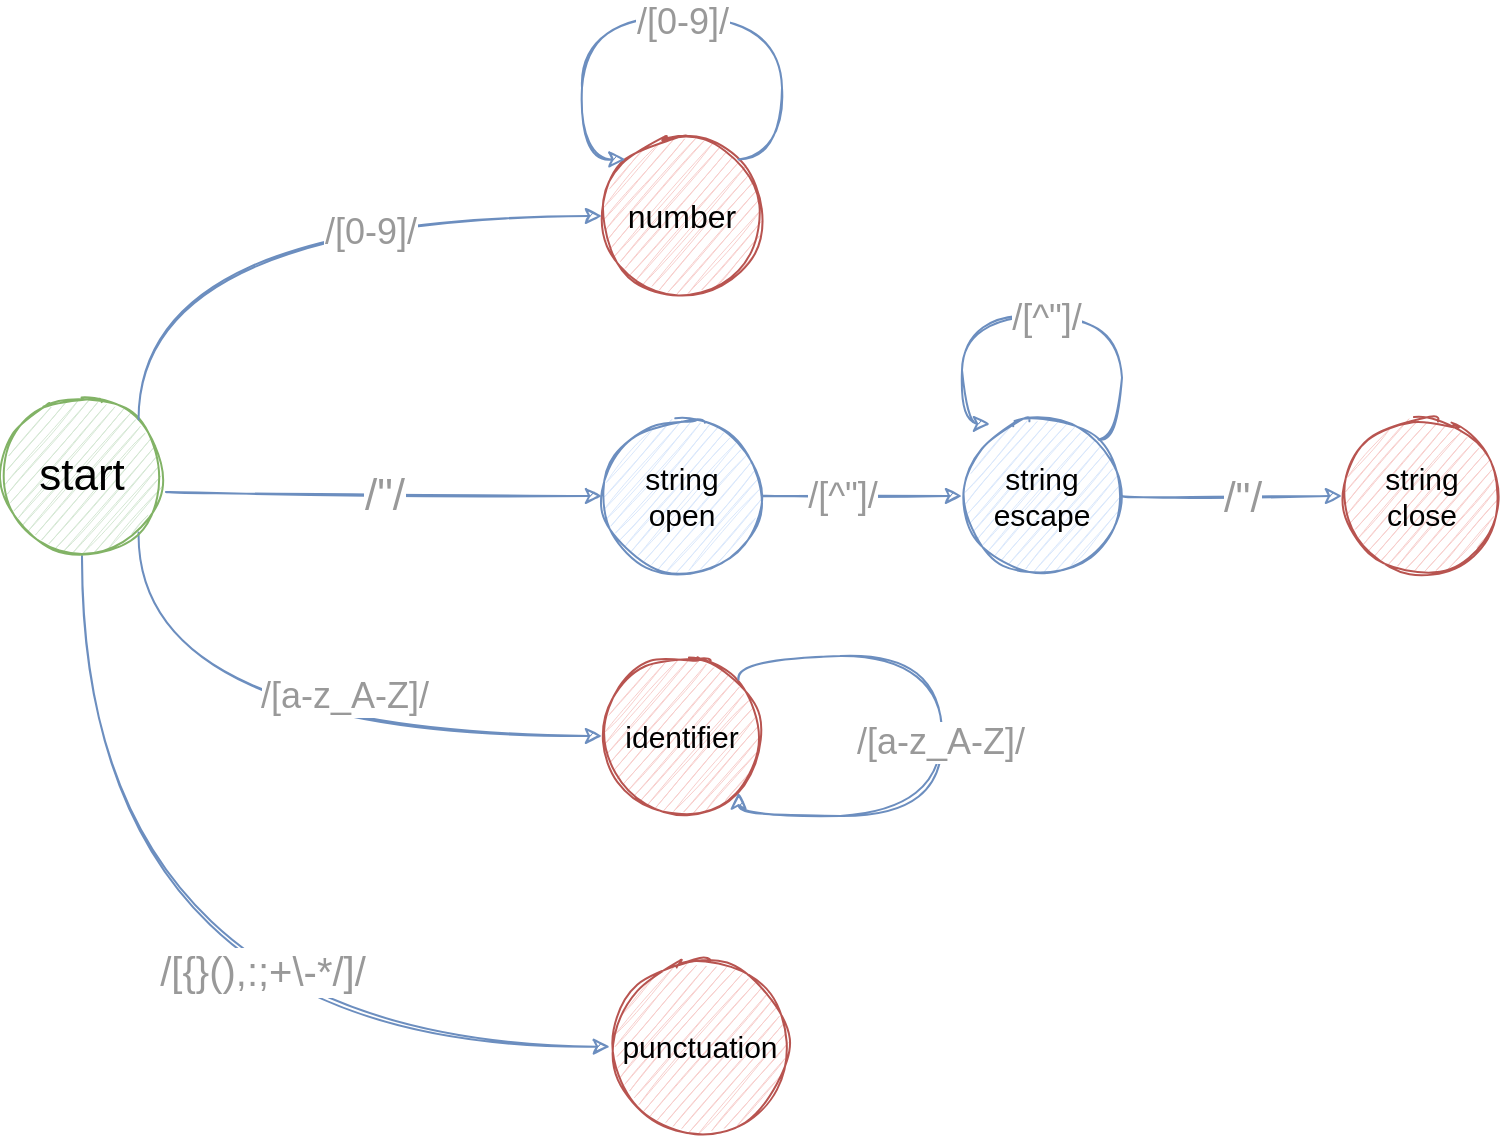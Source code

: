<mxfile version="16.0.2" type="device"><diagram id="0in_wvWLgcEVnxMpgPNt" name="第 1 页"><mxGraphModel dx="946" dy="672" grid="1" gridSize="10" guides="1" tooltips="1" connect="1" arrows="1" fold="1" page="1" pageScale="1" pageWidth="1169" pageHeight="1654" math="0" shadow="0"><root><mxCell id="0"/><mxCell id="1" parent="0"/><mxCell id="G8sxF8VoBhcmAmabMkDQ-28" style="edgeStyle=orthogonalEdgeStyle;curved=1;rounded=0;sketch=1;orthogonalLoop=1;jettySize=auto;html=1;exitX=1;exitY=1;exitDx=0;exitDy=0;entryX=0;entryY=0.5;entryDx=0;entryDy=0;fontSize=18;fillColor=#dae8fc;strokeColor=#6c8ebf;" edge="1" parent="1" source="G8sxF8VoBhcmAmabMkDQ-1" target="G8sxF8VoBhcmAmabMkDQ-27"><mxGeometry relative="1" as="geometry"><Array as="points"><mxPoint x="218" y="520"/></Array></mxGeometry></mxCell><mxCell id="G8sxF8VoBhcmAmabMkDQ-30" value="&lt;font color=&quot;#999999&quot;&gt;/[a-z_A-Z]/&lt;/font&gt;" style="edgeLabel;html=1;align=center;verticalAlign=middle;resizable=0;points=[];fontSize=18;" vertex="1" connectable="0" parent="G8sxF8VoBhcmAmabMkDQ-28"><mxGeometry x="0.228" y="26" relative="1" as="geometry"><mxPoint y="6" as="offset"/></mxGeometry></mxCell><mxCell id="G8sxF8VoBhcmAmabMkDQ-37" style="edgeStyle=orthogonalEdgeStyle;curved=1;rounded=0;sketch=1;orthogonalLoop=1;jettySize=auto;html=1;exitX=0.5;exitY=1;exitDx=0;exitDy=0;fontSize=18;entryX=0;entryY=0.5;entryDx=0;entryDy=0;fillColor=#dae8fc;strokeColor=#6c8ebf;" edge="1" parent="1" source="G8sxF8VoBhcmAmabMkDQ-1" target="G8sxF8VoBhcmAmabMkDQ-38"><mxGeometry relative="1" as="geometry"><mxPoint x="380" y="760" as="targetPoint"/></mxGeometry></mxCell><mxCell id="G8sxF8VoBhcmAmabMkDQ-39" value="&lt;font style=&quot;font-size: 20px&quot; color=&quot;#999999&quot;&gt;/[{}(),:;+\-*/]/&lt;/font&gt;" style="edgeLabel;html=1;align=center;verticalAlign=middle;resizable=0;points=[];fontSize=18;" vertex="1" connectable="0" parent="G8sxF8VoBhcmAmabMkDQ-37"><mxGeometry x="-0.157" y="56" relative="1" as="geometry"><mxPoint x="34" y="-7" as="offset"/></mxGeometry></mxCell><mxCell id="G8sxF8VoBhcmAmabMkDQ-1" value="&lt;font style=&quot;font-size: 22px&quot;&gt;start&lt;/font&gt;" style="ellipse;whiteSpace=wrap;html=1;aspect=fixed;fillColor=#d5e8d4;strokeColor=#82b366;sketch=1;" vertex="1" parent="1"><mxGeometry x="150" y="350" width="80" height="80" as="geometry"/></mxCell><mxCell id="G8sxF8VoBhcmAmabMkDQ-2" value="&lt;font style=&quot;font-size: 16px&quot;&gt;number&lt;/font&gt;" style="ellipse;whiteSpace=wrap;html=1;aspect=fixed;fillColor=#f8cecc;strokeColor=#b85450;sketch=1;" vertex="1" parent="1"><mxGeometry x="450" y="220" width="80" height="80" as="geometry"/></mxCell><mxCell id="G8sxF8VoBhcmAmabMkDQ-5" value="" style="edgeStyle=orthogonalEdgeStyle;curved=1;sketch=1;orthogonalLoop=1;jettySize=auto;html=1;fontFamily=Comic Sans MS;fontSize=14;fontColor=#666666;fillColor=#dae8fc;strokeColor=#6c8ebf;rounded=0;exitX=1;exitY=0;exitDx=0;exitDy=0;entryX=0;entryY=0.5;entryDx=0;entryDy=0;" edge="1" parent="1" source="G8sxF8VoBhcmAmabMkDQ-1" target="G8sxF8VoBhcmAmabMkDQ-2"><mxGeometry relative="1" as="geometry"><mxPoint x="370" y="320" as="sourcePoint"/><mxPoint x="370" y="400" as="targetPoint"/><Array as="points"><mxPoint x="218" y="260"/></Array></mxGeometry></mxCell><mxCell id="G8sxF8VoBhcmAmabMkDQ-25" value="&lt;font color=&quot;#999999&quot;&gt;/[0-9]/&lt;/font&gt;" style="edgeLabel;html=1;align=center;verticalAlign=middle;resizable=0;points=[];fontSize=18;" vertex="1" connectable="0" parent="G8sxF8VoBhcmAmabMkDQ-5"><mxGeometry x="0.301" y="-8" relative="1" as="geometry"><mxPoint as="offset"/></mxGeometry></mxCell><mxCell id="G8sxF8VoBhcmAmabMkDQ-9" value="&lt;font style=&quot;font-size: 15px&quot;&gt;string&lt;br&gt;open&lt;/font&gt;" style="ellipse;whiteSpace=wrap;html=1;aspect=fixed;fillColor=#dae8fc;strokeColor=#6c8ebf;sketch=1;" vertex="1" parent="1"><mxGeometry x="450" y="360" width="80" height="80" as="geometry"/></mxCell><mxCell id="G8sxF8VoBhcmAmabMkDQ-10" value="&lt;font style=&quot;font-size: 15px&quot;&gt;string&lt;br&gt;close&lt;/font&gt;" style="ellipse;whiteSpace=wrap;html=1;aspect=fixed;fillColor=#f8cecc;strokeColor=#b85450;sketch=1;" vertex="1" parent="1"><mxGeometry x="820" y="360" width="80" height="80" as="geometry"/></mxCell><mxCell id="G8sxF8VoBhcmAmabMkDQ-20" style="edgeStyle=orthogonalEdgeStyle;rounded=0;orthogonalLoop=1;jettySize=auto;html=1;exitX=1;exitY=0;exitDx=0;exitDy=0;fontSize=18;curved=1;entryX=0.175;entryY=0.05;entryDx=0;entryDy=0;entryPerimeter=0;sketch=1;fillColor=#dae8fc;strokeColor=#6c8ebf;" edge="1" parent="1" source="G8sxF8VoBhcmAmabMkDQ-11" target="G8sxF8VoBhcmAmabMkDQ-11"><mxGeometry relative="1" as="geometry"><mxPoint x="690" y="290" as="targetPoint"/><Array as="points"><mxPoint x="710" y="372"/><mxPoint x="710" y="310"/><mxPoint x="630" y="310"/><mxPoint x="630" y="364"/></Array></mxGeometry></mxCell><mxCell id="G8sxF8VoBhcmAmabMkDQ-22" value="&lt;font color=&quot;#999999&quot;&gt;/[^&quot;]/&lt;/font&gt;" style="edgeLabel;html=1;align=center;verticalAlign=middle;resizable=0;points=[];fontSize=18;" vertex="1" connectable="0" parent="G8sxF8VoBhcmAmabMkDQ-20"><mxGeometry x="0.011" y="1" relative="1" as="geometry"><mxPoint as="offset"/></mxGeometry></mxCell><mxCell id="G8sxF8VoBhcmAmabMkDQ-11" value="&lt;font style=&quot;font-size: 15px&quot;&gt;string&lt;br&gt;escape&lt;/font&gt;" style="ellipse;whiteSpace=wrap;html=1;aspect=fixed;fillColor=#dae8fc;strokeColor=#6c8ebf;sketch=1;" vertex="1" parent="1"><mxGeometry x="630" y="360" width="80" height="80" as="geometry"/></mxCell><mxCell id="G8sxF8VoBhcmAmabMkDQ-12" value="" style="edgeStyle=orthogonalEdgeStyle;curved=1;sketch=1;orthogonalLoop=1;jettySize=auto;html=1;fontFamily=Comic Sans MS;fontSize=14;fontColor=#666666;fillColor=#dae8fc;strokeColor=#6c8ebf;rounded=0;entryX=0;entryY=0.5;entryDx=0;entryDy=0;exitX=1.025;exitY=0.6;exitDx=0;exitDy=0;exitPerimeter=0;" edge="1" parent="1" source="G8sxF8VoBhcmAmabMkDQ-1" target="G8sxF8VoBhcmAmabMkDQ-9"><mxGeometry relative="1" as="geometry"><mxPoint x="240" y="400" as="sourcePoint"/><mxPoint x="280" y="490" as="targetPoint"/><Array as="points"><mxPoint x="232" y="400"/></Array></mxGeometry></mxCell><mxCell id="G8sxF8VoBhcmAmabMkDQ-13" value="&lt;font style=&quot;font-size: 22px&quot; color=&quot;#999999&quot;&gt;/&quot;/&lt;/font&gt;" style="edgeLabel;html=1;align=center;verticalAlign=middle;resizable=0;points=[];fontSize=18;" vertex="1" connectable="0" parent="G8sxF8VoBhcmAmabMkDQ-12"><mxGeometry x="0.009" y="-3" relative="1" as="geometry"><mxPoint y="-3" as="offset"/></mxGeometry></mxCell><mxCell id="G8sxF8VoBhcmAmabMkDQ-15" value="" style="edgeStyle=orthogonalEdgeStyle;curved=1;sketch=1;orthogonalLoop=1;jettySize=auto;html=1;fontFamily=Comic Sans MS;fontSize=14;fontColor=#666666;fillColor=#dae8fc;strokeColor=#6c8ebf;rounded=0;exitX=1;exitY=0.5;exitDx=0;exitDy=0;entryX=0;entryY=0.5;entryDx=0;entryDy=0;" edge="1" parent="1" source="G8sxF8VoBhcmAmabMkDQ-9" target="G8sxF8VoBhcmAmabMkDQ-11"><mxGeometry relative="1" as="geometry"><mxPoint x="550" y="430" as="sourcePoint"/><mxPoint x="550" y="510" as="targetPoint"/><Array as="points"/></mxGeometry></mxCell><mxCell id="G8sxF8VoBhcmAmabMkDQ-26" value="&lt;font color=&quot;#999999&quot;&gt;/[^&quot;]/&lt;/font&gt;" style="edgeLabel;html=1;align=center;verticalAlign=middle;resizable=0;points=[];fontSize=18;" vertex="1" connectable="0" parent="G8sxF8VoBhcmAmabMkDQ-15"><mxGeometry x="0.2" y="2" relative="1" as="geometry"><mxPoint x="-20" y="2" as="offset"/></mxGeometry></mxCell><mxCell id="G8sxF8VoBhcmAmabMkDQ-18" value="" style="edgeStyle=orthogonalEdgeStyle;curved=1;sketch=1;orthogonalLoop=1;jettySize=auto;html=1;fontFamily=Comic Sans MS;fontSize=14;fontColor=#666666;fillColor=#dae8fc;strokeColor=#6c8ebf;rounded=0;exitX=1;exitY=0.5;exitDx=0;exitDy=0;entryX=0;entryY=0.5;entryDx=0;entryDy=0;" edge="1" parent="1" source="G8sxF8VoBhcmAmabMkDQ-11" target="G8sxF8VoBhcmAmabMkDQ-10"><mxGeometry relative="1" as="geometry"><mxPoint x="740" y="400" as="sourcePoint"/><mxPoint x="740" y="480" as="targetPoint"/><Array as="points"/></mxGeometry></mxCell><mxCell id="G8sxF8VoBhcmAmabMkDQ-19" value="&lt;font style=&quot;font-size: 21px&quot; color=&quot;#999999&quot;&gt;/&quot;/&lt;/font&gt;" style="edgeLabel;html=1;align=center;verticalAlign=middle;resizable=0;points=[];fontSize=18;" vertex="1" connectable="0" parent="G8sxF8VoBhcmAmabMkDQ-18"><mxGeometry x="-0.273" y="-1" relative="1" as="geometry"><mxPoint x="20" y="-1" as="offset"/></mxGeometry></mxCell><mxCell id="G8sxF8VoBhcmAmabMkDQ-23" value="" style="edgeStyle=orthogonalEdgeStyle;curved=1;sketch=1;orthogonalLoop=1;jettySize=auto;html=1;fontFamily=Comic Sans MS;fontSize=14;fontColor=#666666;fillColor=#dae8fc;strokeColor=#6c8ebf;rounded=0;entryX=0;entryY=0;entryDx=0;entryDy=0;exitX=1;exitY=0;exitDx=0;exitDy=0;" edge="1" parent="1" source="G8sxF8VoBhcmAmabMkDQ-2" target="G8sxF8VoBhcmAmabMkDQ-2"><mxGeometry relative="1" as="geometry"><mxPoint x="490" y="90" as="sourcePoint"/><mxPoint x="490" y="170" as="targetPoint"/><Array as="points"><mxPoint x="540" y="232"/><mxPoint x="540" y="160"/><mxPoint x="440" y="160"/><mxPoint x="440" y="232"/></Array></mxGeometry></mxCell><mxCell id="G8sxF8VoBhcmAmabMkDQ-24" value="&lt;font color=&quot;#999999&quot;&gt;/[0-9]/&lt;/font&gt;" style="edgeLabel;html=1;align=center;verticalAlign=middle;resizable=0;points=[];fontSize=18;" vertex="1" connectable="0" parent="G8sxF8VoBhcmAmabMkDQ-23"><mxGeometry x="0.005" y="3" relative="1" as="geometry"><mxPoint as="offset"/></mxGeometry></mxCell><mxCell id="G8sxF8VoBhcmAmabMkDQ-27" value="&lt;span style=&quot;font-size: 15px&quot;&gt;identifier&lt;/span&gt;" style="ellipse;whiteSpace=wrap;html=1;aspect=fixed;fillColor=#f8cecc;strokeColor=#b85450;sketch=1;" vertex="1" parent="1"><mxGeometry x="450" y="480" width="80" height="80" as="geometry"/></mxCell><mxCell id="G8sxF8VoBhcmAmabMkDQ-31" value="" style="edgeStyle=orthogonalEdgeStyle;curved=1;sketch=1;orthogonalLoop=1;jettySize=auto;html=1;fontFamily=Comic Sans MS;fontSize=14;fontColor=#666666;fillColor=#dae8fc;strokeColor=#6c8ebf;rounded=0;entryX=1;entryY=1;entryDx=0;entryDy=0;exitX=1;exitY=0;exitDx=0;exitDy=0;" edge="1" parent="1" source="G8sxF8VoBhcmAmabMkDQ-27" target="G8sxF8VoBhcmAmabMkDQ-27"><mxGeometry relative="1" as="geometry"><mxPoint x="540.004" y="511.716" as="sourcePoint"/><mxPoint x="540.004" y="568.284" as="targetPoint"/><Array as="points"><mxPoint x="518" y="480"/><mxPoint x="620" y="480"/><mxPoint x="620" y="560"/><mxPoint x="518" y="560"/></Array></mxGeometry></mxCell><mxCell id="G8sxF8VoBhcmAmabMkDQ-34" value="&lt;font color=&quot;#999999&quot;&gt;/[a-z_A-Z]/&lt;/font&gt;" style="edgeLabel;html=1;align=center;verticalAlign=middle;resizable=0;points=[];fontSize=18;" vertex="1" connectable="0" parent="G8sxF8VoBhcmAmabMkDQ-31"><mxGeometry x="-0.059" y="-1" relative="1" as="geometry"><mxPoint y="12" as="offset"/></mxGeometry></mxCell><mxCell id="G8sxF8VoBhcmAmabMkDQ-38" value="&lt;span style=&quot;font-size: 15px&quot;&gt;punctuation&lt;/span&gt;" style="ellipse;whiteSpace=wrap;html=1;aspect=fixed;fillColor=#f8cecc;strokeColor=#b85450;sketch=1;" vertex="1" parent="1"><mxGeometry x="453.95" y="630.34" width="90" height="90" as="geometry"/></mxCell></root></mxGraphModel></diagram></mxfile>